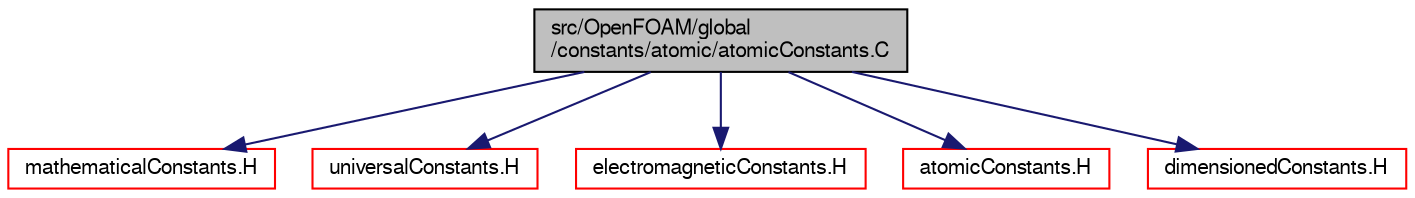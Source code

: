 digraph "src/OpenFOAM/global/constants/atomic/atomicConstants.C"
{
  bgcolor="transparent";
  edge [fontname="FreeSans",fontsize="10",labelfontname="FreeSans",labelfontsize="10"];
  node [fontname="FreeSans",fontsize="10",shape=record];
  Node0 [label="src/OpenFOAM/global\l/constants/atomic/atomicConstants.C",height=0.2,width=0.4,color="black", fillcolor="grey75", style="filled", fontcolor="black"];
  Node0 -> Node1 [color="midnightblue",fontsize="10",style="solid",fontname="FreeSans"];
  Node1 [label="mathematicalConstants.H",height=0.2,width=0.4,color="red",URL="$a10238.html"];
  Node0 -> Node25 [color="midnightblue",fontsize="10",style="solid",fontname="FreeSans"];
  Node25 [label="universalConstants.H",height=0.2,width=0.4,color="red",URL="$a10250.html"];
  Node0 -> Node100 [color="midnightblue",fontsize="10",style="solid",fontname="FreeSans"];
  Node100 [label="electromagneticConstants.H",height=0.2,width=0.4,color="red",URL="$a10229.html"];
  Node0 -> Node101 [color="midnightblue",fontsize="10",style="solid",fontname="FreeSans"];
  Node101 [label="atomicConstants.H",height=0.2,width=0.4,color="red",URL="$a10211.html"];
  Node0 -> Node102 [color="midnightblue",fontsize="10",style="solid",fontname="FreeSans"];
  Node102 [label="dimensionedConstants.H",height=0.2,width=0.4,color="red",URL="$a10223.html",tooltip="Dictionary reading and supplying the dimensioned constants used within OpenFOAM, particularly for the..."];
}

